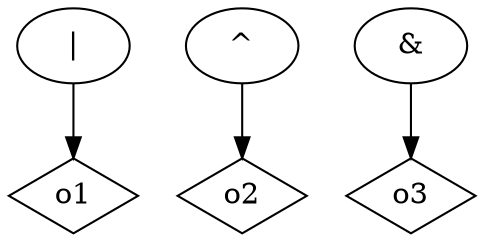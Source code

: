 digraph G {
n0 [label="|"];
n1 [label="o1",shape="diamond"];
n2 [label="^"];
n3 [label="o2",shape="diamond"];
n4 [label="&"];
n5 [label="o3",shape="diamond"];
n0 -> n1
n2 -> n3
n4 -> n5
}